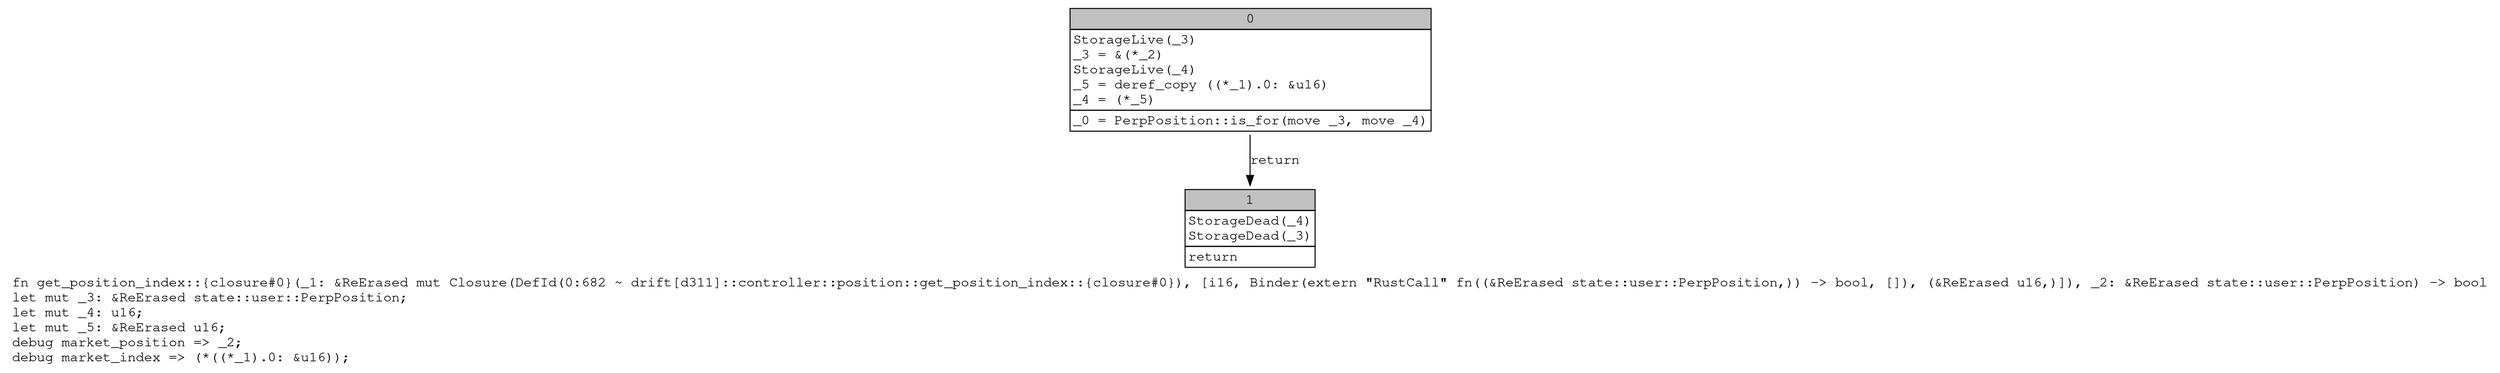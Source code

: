 digraph Mir_0_682 {
    graph [fontname="Courier, monospace"];
    node [fontname="Courier, monospace"];
    edge [fontname="Courier, monospace"];
    label=<fn get_position_index::{closure#0}(_1: &amp;ReErased mut Closure(DefId(0:682 ~ drift[d311]::controller::position::get_position_index::{closure#0}), [i16, Binder(extern &quot;RustCall&quot; fn((&amp;ReErased state::user::PerpPosition,)) -&gt; bool, []), (&amp;ReErased u16,)]), _2: &amp;ReErased state::user::PerpPosition) -&gt; bool<br align="left"/>let mut _3: &amp;ReErased state::user::PerpPosition;<br align="left"/>let mut _4: u16;<br align="left"/>let mut _5: &amp;ReErased u16;<br align="left"/>debug market_position =&gt; _2;<br align="left"/>debug market_index =&gt; (*((*_1).0: &amp;u16));<br align="left"/>>;
    bb0__0_682 [shape="none", label=<<table border="0" cellborder="1" cellspacing="0"><tr><td bgcolor="gray" align="center" colspan="1">0</td></tr><tr><td align="left" balign="left">StorageLive(_3)<br/>_3 = &amp;(*_2)<br/>StorageLive(_4)<br/>_5 = deref_copy ((*_1).0: &amp;u16)<br/>_4 = (*_5)<br/></td></tr><tr><td align="left">_0 = PerpPosition::is_for(move _3, move _4)</td></tr></table>>];
    bb1__0_682 [shape="none", label=<<table border="0" cellborder="1" cellspacing="0"><tr><td bgcolor="gray" align="center" colspan="1">1</td></tr><tr><td align="left" balign="left">StorageDead(_4)<br/>StorageDead(_3)<br/></td></tr><tr><td align="left">return</td></tr></table>>];
    bb0__0_682 -> bb1__0_682 [label="return"];
}
